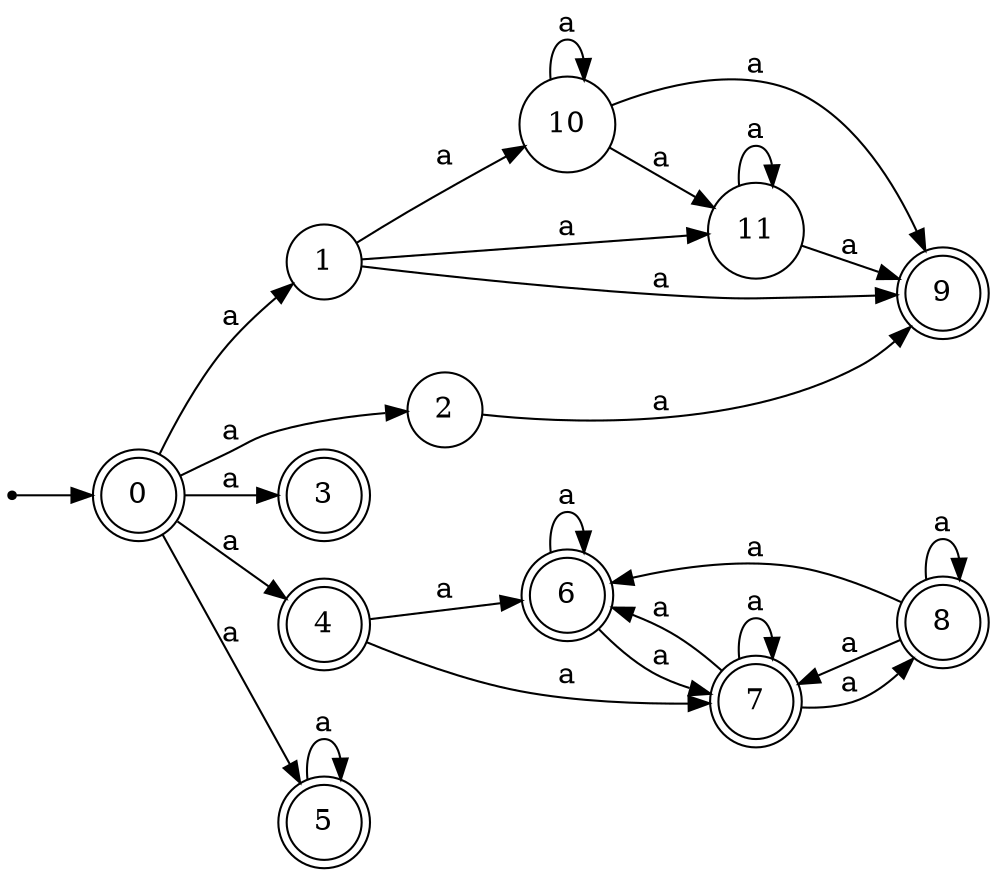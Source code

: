 digraph finite_state_machine {
rankdir=LR;
size="20,20";
node [shape = point]; "dummy0"
node [shape = doublecircle]; "0";"dummy0" -> "0";
node [shape = circle]; "1";
node [shape = circle]; "2";
node [shape = doublecircle]; "3";node [shape = doublecircle]; "4";node [shape = doublecircle]; "5";node [shape = doublecircle]; "6";node [shape = doublecircle]; "7";node [shape = doublecircle]; "8";node [shape = doublecircle]; "9";node [shape = circle]; "10";
node [shape = circle]; "11";
"0" -> "1" [label = "a"];
 "0" -> "2" [label = "a"];
 "0" -> "3" [label = "a"];
 "0" -> "4" [label = "a"];
 "0" -> "5" [label = "a"];
 "5" -> "5" [label = "a"];
 "4" -> "6" [label = "a"];
 "4" -> "7" [label = "a"];
 "7" -> "8" [label = "a"];
 "7" -> "6" [label = "a"];
 "7" -> "7" [label = "a"];
 "8" -> "8" [label = "a"];
 "8" -> "6" [label = "a"];
 "8" -> "7" [label = "a"];
 "6" -> "6" [label = "a"];
 "6" -> "7" [label = "a"];
 "2" -> "9" [label = "a"];
 "1" -> "9" [label = "a"];
 "1" -> "10" [label = "a"];
 "1" -> "11" [label = "a"];
 "11" -> "9" [label = "a"];
 "11" -> "11" [label = "a"];
 "10" -> "9" [label = "a"];
 "10" -> "10" [label = "a"];
 "10" -> "11" [label = "a"];
 }
